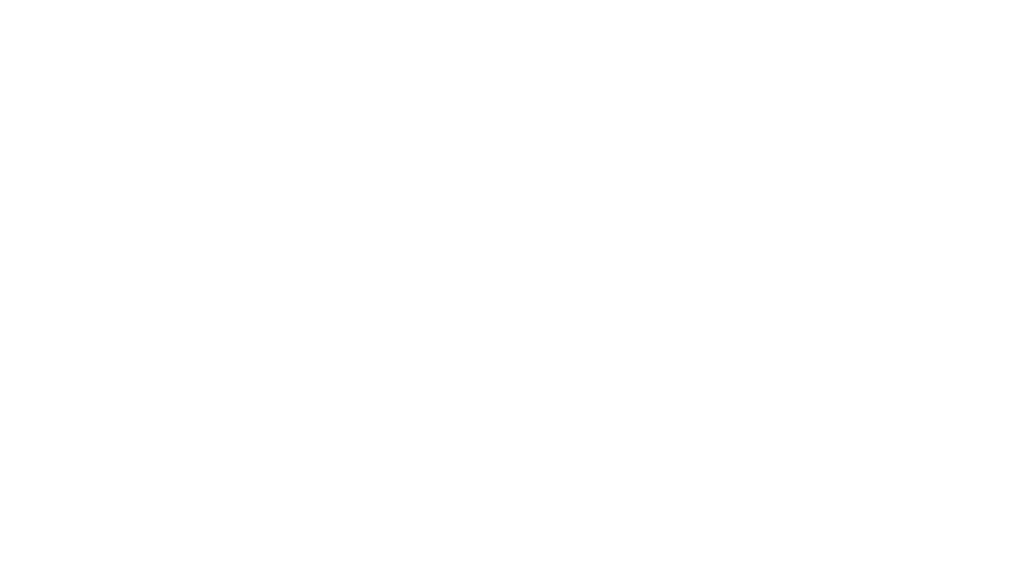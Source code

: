 digraph finite_state_machine {
  bgcolor = "transparent";
  rankdir = LR;
  ratio = 0.5625; // 16:9.

  // Invisible node from which to draw start transition to start state.
  node [style = invis]; -1;

  // Accept states.
  node [color = "white", fontcolor = "white", style = "", shape = doublecircle]; 2;
  node [color = "white", fontcolor = "white", style = "", shape = doublecircle]; 3;
  node [color = "white", fontcolor = "white", style = "", shape = doublecircle]; 5;

  // Catch-all (default) for remaining states.
  node [color = "white", fontcolor = "white", style = "", shape = circle, xlabel = ""];

  -1 -> 0 [color = "white", fontcolor = "white"];
  0 -> 1 [color = "white", fontcolor = "white", label = "-"];
  0 -> 2 [color = "white", fontcolor = "white", label = "0"];
  0 -> 3 [color = "white", fontcolor = "white", label = "1-9"];
  1 -> 2 [color = "white", fontcolor = "white", label = "0"];
  1 -> 3 [color = "white", fontcolor = "white", label = "1-9"];
  2 -> 4 [color = "white", fontcolor = "white", label = "."];
  3 -> 4 [color = "white", fontcolor = "white", label = "."];
  3 -> 3 [color = "white", fontcolor = "white", label = "0-9"];
  4 -> 5 [color = "white", fontcolor = "white", label = "0-9"];
  5 -> 5 [color = "white", fontcolor = "white", label = "0-9"];
}